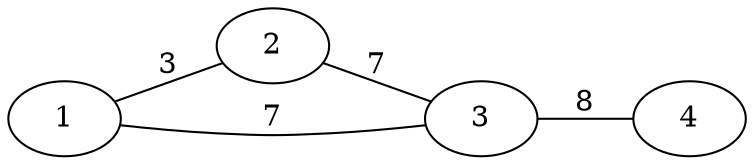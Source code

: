 graph {
    rankdir=LR
    1 -- 2 [label=3, len=3]
    2 -- 3 [label=7, len=7]
    3 -- 1 [label=7, len=7]
    3 -- 4 [label=8, len=8]
}
